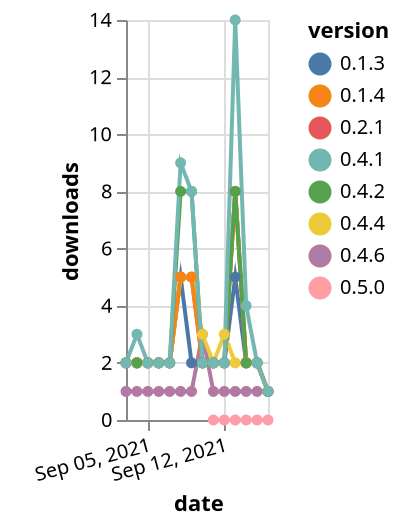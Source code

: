 {"$schema": "https://vega.github.io/schema/vega-lite/v5.json", "description": "A simple bar chart with embedded data.", "data": {"values": [{"date": "2021-09-03", "total": 238, "delta": 1, "version": "0.4.6"}, {"date": "2021-09-04", "total": 239, "delta": 1, "version": "0.4.6"}, {"date": "2021-09-05", "total": 240, "delta": 1, "version": "0.4.6"}, {"date": "2021-09-06", "total": 241, "delta": 1, "version": "0.4.6"}, {"date": "2021-09-07", "total": 242, "delta": 1, "version": "0.4.6"}, {"date": "2021-09-08", "total": 243, "delta": 1, "version": "0.4.6"}, {"date": "2021-09-09", "total": 244, "delta": 1, "version": "0.4.6"}, {"date": "2021-09-10", "total": 247, "delta": 3, "version": "0.4.6"}, {"date": "2021-09-11", "total": 248, "delta": 1, "version": "0.4.6"}, {"date": "2021-09-12", "total": 249, "delta": 1, "version": "0.4.6"}, {"date": "2021-09-13", "total": 250, "delta": 1, "version": "0.4.6"}, {"date": "2021-09-14", "total": 251, "delta": 1, "version": "0.4.6"}, {"date": "2021-09-15", "total": 252, "delta": 1, "version": "0.4.6"}, {"date": "2021-09-16", "total": 253, "delta": 1, "version": "0.4.6"}, {"date": "2021-09-03", "total": 3400, "delta": 2, "version": "0.1.3"}, {"date": "2021-09-04", "total": 3402, "delta": 2, "version": "0.1.3"}, {"date": "2021-09-05", "total": 3404, "delta": 2, "version": "0.1.3"}, {"date": "2021-09-06", "total": 3406, "delta": 2, "version": "0.1.3"}, {"date": "2021-09-07", "total": 3408, "delta": 2, "version": "0.1.3"}, {"date": "2021-09-08", "total": 3413, "delta": 5, "version": "0.1.3"}, {"date": "2021-09-09", "total": 3415, "delta": 2, "version": "0.1.3"}, {"date": "2021-09-10", "total": 3417, "delta": 2, "version": "0.1.3"}, {"date": "2021-09-11", "total": 3419, "delta": 2, "version": "0.1.3"}, {"date": "2021-09-12", "total": 3421, "delta": 2, "version": "0.1.3"}, {"date": "2021-09-13", "total": 3426, "delta": 5, "version": "0.1.3"}, {"date": "2021-09-14", "total": 3428, "delta": 2, "version": "0.1.3"}, {"date": "2021-09-15", "total": 3430, "delta": 2, "version": "0.1.3"}, {"date": "2021-09-16", "total": 3431, "delta": 1, "version": "0.1.3"}, {"date": "2021-09-03", "total": 5122, "delta": 2, "version": "0.2.1"}, {"date": "2021-09-04", "total": 5124, "delta": 2, "version": "0.2.1"}, {"date": "2021-09-05", "total": 5126, "delta": 2, "version": "0.2.1"}, {"date": "2021-09-06", "total": 5128, "delta": 2, "version": "0.2.1"}, {"date": "2021-09-07", "total": 5130, "delta": 2, "version": "0.2.1"}, {"date": "2021-09-08", "total": 5135, "delta": 5, "version": "0.2.1"}, {"date": "2021-09-09", "total": 5140, "delta": 5, "version": "0.2.1"}, {"date": "2021-09-10", "total": 5142, "delta": 2, "version": "0.2.1"}, {"date": "2021-09-11", "total": 5144, "delta": 2, "version": "0.2.1"}, {"date": "2021-09-12", "total": 5146, "delta": 2, "version": "0.2.1"}, {"date": "2021-09-13", "total": 5154, "delta": 8, "version": "0.2.1"}, {"date": "2021-09-14", "total": 5156, "delta": 2, "version": "0.2.1"}, {"date": "2021-09-15", "total": 5158, "delta": 2, "version": "0.2.1"}, {"date": "2021-09-16", "total": 5159, "delta": 1, "version": "0.2.1"}, {"date": "2021-09-03", "total": 3470, "delta": 2, "version": "0.4.4"}, {"date": "2021-09-04", "total": 3472, "delta": 2, "version": "0.4.4"}, {"date": "2021-09-05", "total": 3474, "delta": 2, "version": "0.4.4"}, {"date": "2021-09-06", "total": 3476, "delta": 2, "version": "0.4.4"}, {"date": "2021-09-07", "total": 3478, "delta": 2, "version": "0.4.4"}, {"date": "2021-09-08", "total": 3483, "delta": 5, "version": "0.4.4"}, {"date": "2021-09-09", "total": 3488, "delta": 5, "version": "0.4.4"}, {"date": "2021-09-10", "total": 3491, "delta": 3, "version": "0.4.4"}, {"date": "2021-09-11", "total": 3493, "delta": 2, "version": "0.4.4"}, {"date": "2021-09-12", "total": 3496, "delta": 3, "version": "0.4.4"}, {"date": "2021-09-13", "total": 3498, "delta": 2, "version": "0.4.4"}, {"date": "2021-09-14", "total": 3500, "delta": 2, "version": "0.4.4"}, {"date": "2021-09-15", "total": 3502, "delta": 2, "version": "0.4.4"}, {"date": "2021-09-16", "total": 3503, "delta": 1, "version": "0.4.4"}, {"date": "2021-09-03", "total": 3672, "delta": 2, "version": "0.1.4"}, {"date": "2021-09-04", "total": 3674, "delta": 2, "version": "0.1.4"}, {"date": "2021-09-05", "total": 3676, "delta": 2, "version": "0.1.4"}, {"date": "2021-09-06", "total": 3678, "delta": 2, "version": "0.1.4"}, {"date": "2021-09-07", "total": 3680, "delta": 2, "version": "0.1.4"}, {"date": "2021-09-08", "total": 3685, "delta": 5, "version": "0.1.4"}, {"date": "2021-09-09", "total": 3690, "delta": 5, "version": "0.1.4"}, {"date": "2021-09-10", "total": 3692, "delta": 2, "version": "0.1.4"}, {"date": "2021-09-11", "total": 3694, "delta": 2, "version": "0.1.4"}, {"date": "2021-09-12", "total": 3696, "delta": 2, "version": "0.1.4"}, {"date": "2021-09-13", "total": 3704, "delta": 8, "version": "0.1.4"}, {"date": "2021-09-14", "total": 3706, "delta": 2, "version": "0.1.4"}, {"date": "2021-09-15", "total": 3708, "delta": 2, "version": "0.1.4"}, {"date": "2021-09-16", "total": 3709, "delta": 1, "version": "0.1.4"}, {"date": "2021-09-03", "total": 4860, "delta": 2, "version": "0.4.2"}, {"date": "2021-09-04", "total": 4862, "delta": 2, "version": "0.4.2"}, {"date": "2021-09-05", "total": 4864, "delta": 2, "version": "0.4.2"}, {"date": "2021-09-06", "total": 4866, "delta": 2, "version": "0.4.2"}, {"date": "2021-09-07", "total": 4868, "delta": 2, "version": "0.4.2"}, {"date": "2021-09-08", "total": 4876, "delta": 8, "version": "0.4.2"}, {"date": "2021-09-09", "total": 4884, "delta": 8, "version": "0.4.2"}, {"date": "2021-09-10", "total": 4886, "delta": 2, "version": "0.4.2"}, {"date": "2021-09-11", "total": 4888, "delta": 2, "version": "0.4.2"}, {"date": "2021-09-12", "total": 4890, "delta": 2, "version": "0.4.2"}, {"date": "2021-09-13", "total": 4898, "delta": 8, "version": "0.4.2"}, {"date": "2021-09-14", "total": 4900, "delta": 2, "version": "0.4.2"}, {"date": "2021-09-15", "total": 4902, "delta": 2, "version": "0.4.2"}, {"date": "2021-09-16", "total": 4903, "delta": 1, "version": "0.4.2"}, {"date": "2021-09-03", "total": 6553, "delta": 2, "version": "0.4.1"}, {"date": "2021-09-04", "total": 6556, "delta": 3, "version": "0.4.1"}, {"date": "2021-09-05", "total": 6558, "delta": 2, "version": "0.4.1"}, {"date": "2021-09-06", "total": 6560, "delta": 2, "version": "0.4.1"}, {"date": "2021-09-07", "total": 6562, "delta": 2, "version": "0.4.1"}, {"date": "2021-09-08", "total": 6571, "delta": 9, "version": "0.4.1"}, {"date": "2021-09-09", "total": 6579, "delta": 8, "version": "0.4.1"}, {"date": "2021-09-10", "total": 6581, "delta": 2, "version": "0.4.1"}, {"date": "2021-09-11", "total": 6583, "delta": 2, "version": "0.4.1"}, {"date": "2021-09-12", "total": 6585, "delta": 2, "version": "0.4.1"}, {"date": "2021-09-13", "total": 6599, "delta": 14, "version": "0.4.1"}, {"date": "2021-09-14", "total": 6603, "delta": 4, "version": "0.4.1"}, {"date": "2021-09-15", "total": 6605, "delta": 2, "version": "0.4.1"}, {"date": "2021-09-16", "total": 6606, "delta": 1, "version": "0.4.1"}, {"date": "2021-09-11", "total": 7, "delta": 0, "version": "0.5.0"}, {"date": "2021-09-12", "total": 10, "delta": 0, "version": "0.5.0"}, {"date": "2021-09-13", "total": 12, "delta": 0, "version": "0.5.0"}, {"date": "2021-09-14", "total": 14, "delta": 0, "version": "0.5.0"}, {"date": "2021-09-15", "total": 15, "delta": 0, "version": "0.5.0"}, {"date": "2021-09-16", "total": 16, "delta": 0, "version": "0.5.0"}]}, "width": "container", "mark": {"type": "line", "point": {"filled": true}}, "encoding": {"x": {"field": "date", "type": "temporal", "timeUnit": "yearmonthdate", "title": "date", "axis": {"labelAngle": -15}}, "y": {"field": "delta", "type": "quantitative", "title": "downloads"}, "color": {"field": "version", "type": "nominal"}, "tooltip": {"field": "delta"}}}